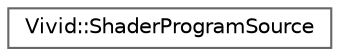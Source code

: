 digraph "Graphical Class Hierarchy"
{
 // LATEX_PDF_SIZE
  bgcolor="transparent";
  edge [fontname=Helvetica,fontsize=10,labelfontname=Helvetica,labelfontsize=10];
  node [fontname=Helvetica,fontsize=10,shape=box,height=0.2,width=0.4];
  rankdir="LR";
  Node0 [label="Vivid::ShaderProgramSource",height=0.2,width=0.4,color="grey40", fillcolor="white", style="filled",URL="$struct_vivid_1_1_shader_program_source.html",tooltip=" "];
}
